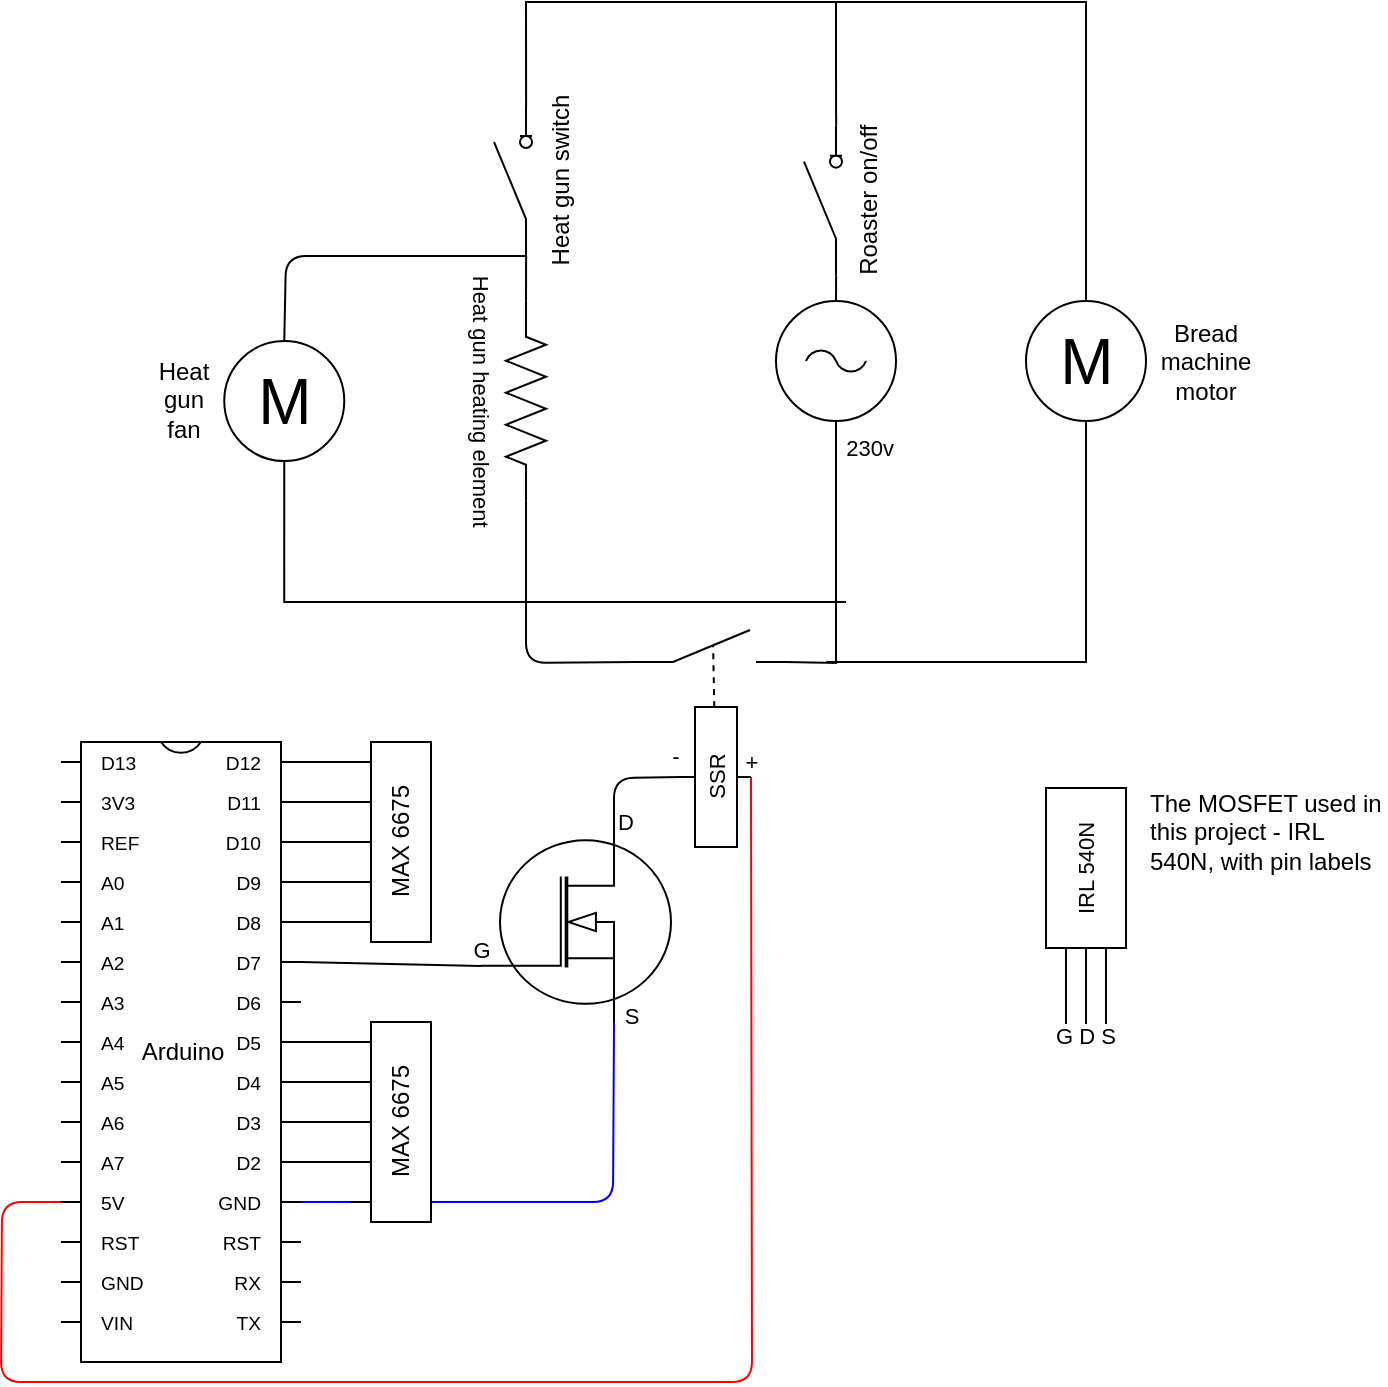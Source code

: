 <mxfile version="12.1.0" type="device" pages="1"><diagram id="M0jLvkhvh299AZz5LMJN" name="Page-1"><mxGraphModel dx="139" dy="1240" grid="1" gridSize="10" guides="1" tooltips="1" connect="1" arrows="1" fold="1" page="1" pageScale="1" pageWidth="826" pageHeight="1169" math="0" shadow="0"><root><mxCell id="0"/><mxCell id="1" parent="0"/><mxCell id="_sq7ASWBBYEvkGENBaiG-1" value="Arduino" style="shadow=0;dashed=0;align=center;fillColor=#ffffff;html=1;strokeWidth=1;shape=mxgraph.electrical.logic_gates.dual_inline_ic;labelNames=D13,3V3,REF,A0,A1,A2,A3,A4,A5,A6,A7,5V,RST,GND,VIN,TX,RX,RST,GND,D2,D3,D4,D5,D6,D7,D8,D9,D10,D11,D12;pinSpacing=20;labelCount=30;pinLabelType=cust;" parent="1" vertex="1"><mxGeometry x="57.5" y="170" width="120" height="310" as="geometry"/></mxCell><mxCell id="_sq7ASWBBYEvkGENBaiG-6" value="" style="verticalLabelPosition=bottom;shadow=0;dashed=0;align=center;fillColor=#ffffff;html=1;verticalAlign=top;strokeWidth=1;shape=mxgraph.electrical.mosfets1.n-channel_mosfet_1;" parent="1" vertex="1"><mxGeometry x="267.5" y="210" width="95" height="100" as="geometry"/></mxCell><mxCell id="_sq7ASWBBYEvkGENBaiG-27" value="" style="endArrow=none;html=1;fontSize=11;exitX=1;exitY=0;exitDx=0;exitDy=230;exitPerimeter=0;entryX=0.7;entryY=1;entryDx=0;entryDy=0;entryPerimeter=0;strokeColor=#0000FF;" parent="1" source="_sq7ASWBBYEvkGENBaiG-1" target="_sq7ASWBBYEvkGENBaiG-6" edge="1"><mxGeometry width="50" height="50" relative="1" as="geometry"><mxPoint x="57.5" y="550" as="sourcePoint"/><mxPoint x="337.5" y="400" as="targetPoint"/><Array as="points"><mxPoint x="333.5" y="400"/></Array></mxGeometry></mxCell><mxCell id="_sq7ASWBBYEvkGENBaiG-20" value="" style="group;direction=west;flipH=0;flipV=0;" parent="1" vertex="1" connectable="0"><mxGeometry x="202.5" y="310" width="40" height="100" as="geometry"/></mxCell><mxCell id="_sq7ASWBBYEvkGENBaiG-21" value="MAX 6675" style="rounded=0;whiteSpace=wrap;html=1;horizontal=0;align=center;" parent="_sq7ASWBBYEvkGENBaiG-20" vertex="1"><mxGeometry x="10" width="30" height="100" as="geometry"/></mxCell><mxCell id="_sq7ASWBBYEvkGENBaiG-22" value="" style="endArrow=none;html=1;" parent="_sq7ASWBBYEvkGENBaiG-20" edge="1"><mxGeometry width="50" height="50" relative="1" as="geometry"><mxPoint y="90" as="sourcePoint"/><mxPoint x="10" y="90" as="targetPoint"/></mxGeometry></mxCell><mxCell id="_sq7ASWBBYEvkGENBaiG-23" value="" style="endArrow=none;html=1;" parent="_sq7ASWBBYEvkGENBaiG-20" edge="1"><mxGeometry width="50" height="50" relative="1" as="geometry"><mxPoint y="70" as="sourcePoint"/><mxPoint x="10" y="70" as="targetPoint"/></mxGeometry></mxCell><mxCell id="_sq7ASWBBYEvkGENBaiG-24" value="" style="endArrow=none;html=1;" parent="_sq7ASWBBYEvkGENBaiG-20" edge="1"><mxGeometry width="50" height="50" relative="1" as="geometry"><mxPoint y="50.0" as="sourcePoint"/><mxPoint x="10" y="50.0" as="targetPoint"/></mxGeometry></mxCell><mxCell id="_sq7ASWBBYEvkGENBaiG-25" value="" style="endArrow=none;html=1;" parent="_sq7ASWBBYEvkGENBaiG-20" edge="1"><mxGeometry width="50" height="50" relative="1" as="geometry"><mxPoint y="30.0" as="sourcePoint"/><mxPoint x="10" y="30.0" as="targetPoint"/></mxGeometry></mxCell><mxCell id="_sq7ASWBBYEvkGENBaiG-26" value="" style="endArrow=none;html=1;" parent="_sq7ASWBBYEvkGENBaiG-20" edge="1"><mxGeometry width="50" height="50" relative="1" as="geometry"><mxPoint y="10.0" as="sourcePoint"/><mxPoint x="10" y="10.0" as="targetPoint"/></mxGeometry></mxCell><mxCell id="_sq7ASWBBYEvkGENBaiG-76" value="" style="endArrow=none;html=1;strokeColor=#000000;fontSize=11;fontColor=#000000;exitX=1;exitY=0;exitDx=0;exitDy=70;exitPerimeter=0;" parent="_sq7ASWBBYEvkGENBaiG-20" edge="1"><mxGeometry width="50" height="50" relative="1" as="geometry"><mxPoint x="-32.5" y="70" as="sourcePoint"/><mxPoint y="70" as="targetPoint"/></mxGeometry></mxCell><mxCell id="_sq7ASWBBYEvkGENBaiG-29" value="" style="endArrow=none;html=1;fontSize=11;entryX=0;entryY=0;entryDx=0;entryDy=230;entryPerimeter=0;fontColor=#FF0000;strokeColor=#FF0000;" parent="1" target="_sq7ASWBBYEvkGENBaiG-1" edge="1"><mxGeometry width="50" height="50" relative="1" as="geometry"><mxPoint x="250" y="490" as="sourcePoint"/><mxPoint x="107.5" y="500" as="targetPoint"/><Array as="points"><mxPoint x="220" y="490"/><mxPoint x="197.5" y="490"/><mxPoint x="27.5" y="490"/><mxPoint x="28" y="400"/></Array></mxGeometry></mxCell><mxCell id="_sq7ASWBBYEvkGENBaiG-19" value="" style="group" parent="1" vertex="1" connectable="0"><mxGeometry x="202.5" y="170" width="40" height="100" as="geometry"/></mxCell><mxCell id="_sq7ASWBBYEvkGENBaiG-9" value="MAX 6675" style="rounded=0;whiteSpace=wrap;html=1;horizontal=0;align=center;" parent="_sq7ASWBBYEvkGENBaiG-19" vertex="1"><mxGeometry x="10" width="30" height="100" as="geometry"/></mxCell><mxCell id="_sq7ASWBBYEvkGENBaiG-10" value="" style="endArrow=none;html=1;" parent="_sq7ASWBBYEvkGENBaiG-19" edge="1"><mxGeometry width="50" height="50" relative="1" as="geometry"><mxPoint y="90" as="sourcePoint"/><mxPoint x="10" y="90" as="targetPoint"/></mxGeometry></mxCell><mxCell id="_sq7ASWBBYEvkGENBaiG-12" value="" style="endArrow=none;html=1;" parent="_sq7ASWBBYEvkGENBaiG-19" edge="1"><mxGeometry width="50" height="50" relative="1" as="geometry"><mxPoint y="70" as="sourcePoint"/><mxPoint x="10" y="70" as="targetPoint"/></mxGeometry></mxCell><mxCell id="_sq7ASWBBYEvkGENBaiG-13" value="" style="endArrow=none;html=1;" parent="_sq7ASWBBYEvkGENBaiG-19" edge="1"><mxGeometry width="50" height="50" relative="1" as="geometry"><mxPoint y="50.0" as="sourcePoint"/><mxPoint x="10" y="50.0" as="targetPoint"/></mxGeometry></mxCell><mxCell id="_sq7ASWBBYEvkGENBaiG-14" value="" style="endArrow=none;html=1;" parent="_sq7ASWBBYEvkGENBaiG-19" edge="1"><mxGeometry width="50" height="50" relative="1" as="geometry"><mxPoint y="30.0" as="sourcePoint"/><mxPoint x="10" y="30.0" as="targetPoint"/></mxGeometry></mxCell><mxCell id="_sq7ASWBBYEvkGENBaiG-15" value="" style="endArrow=none;html=1;" parent="_sq7ASWBBYEvkGENBaiG-19" edge="1"><mxGeometry width="50" height="50" relative="1" as="geometry"><mxPoint y="10.0" as="sourcePoint"/><mxPoint x="10" y="10.0" as="targetPoint"/></mxGeometry></mxCell><mxCell id="_sq7ASWBBYEvkGENBaiG-33" value="" style="endArrow=none;html=1;fontSize=11;exitX=1;exitY=0;exitDx=0;exitDy=170;exitPerimeter=0;" parent="1" source="_sq7ASWBBYEvkGENBaiG-1" edge="1"><mxGeometry width="50" height="50" relative="1" as="geometry"><mxPoint x="27.5" y="560" as="sourcePoint"/><mxPoint x="207.5" y="340" as="targetPoint"/></mxGeometry></mxCell><mxCell id="_sq7ASWBBYEvkGENBaiG-35" value="" style="endArrow=none;html=1;fontSize=11;exitX=1;exitY=0;exitDx=0;exitDy=150;exitPerimeter=0;" parent="1" source="_sq7ASWBBYEvkGENBaiG-1" edge="1"><mxGeometry width="50" height="50" relative="1" as="geometry"><mxPoint x="27.5" y="630" as="sourcePoint"/><mxPoint x="207.5" y="320" as="targetPoint"/></mxGeometry></mxCell><mxCell id="nAN5A21IbzPLfW9n5xh4-4" style="edgeStyle=orthogonalEdgeStyle;rounded=0;orthogonalLoop=1;jettySize=auto;html=1;exitX=0.5;exitY=0;exitDx=0;exitDy=0;exitPerimeter=0;entryX=0;entryY=0.845;entryDx=0;entryDy=0;entryPerimeter=0;endArrow=none;endFill=0;" edge="1" parent="1" source="_sq7ASWBBYEvkGENBaiG-37" target="nAN5A21IbzPLfW9n5xh4-1"><mxGeometry relative="1" as="geometry"/></mxCell><mxCell id="_sq7ASWBBYEvkGENBaiG-37" value="230v" style="pointerEvents=1;verticalLabelPosition=bottom;shadow=0;dashed=0;align=right;fillColor=#ffffff;html=1;verticalAlign=top;strokeWidth=1;shape=mxgraph.electrical.signal_sources.ac_source;fontSize=11;" parent="1" vertex="1"><mxGeometry x="415" y="-50.5" width="60" height="60" as="geometry"/></mxCell><mxCell id="_sq7ASWBBYEvkGENBaiG-39" value="SSR&lt;br&gt;" style="pointerEvents=1;verticalLabelPosition=middle;shadow=0;dashed=0;align=center;fillColor=#ffffff;html=1;verticalAlign=middle;strokeWidth=1;shape=mxgraph.electrical.electro-mechanical.relay_coil;fontSize=11;horizontal=1;labelPosition=center;fontColor=#000000;rotation=-90;" parent="1" vertex="1"><mxGeometry x="350" y="170" width="70" height="35" as="geometry"/></mxCell><mxCell id="_sq7ASWBBYEvkGENBaiG-41" value="" style="pointerEvents=1;verticalLabelPosition=bottom;shadow=0;dashed=0;align=center;fillColor=#ffffff;html=1;verticalAlign=top;strokeWidth=1;shape=mxgraph.electrical.electro-mechanical.make_contact;fontSize=11;" parent="1" vertex="1"><mxGeometry x="345" y="114" width="75" height="16" as="geometry"/></mxCell><mxCell id="_sq7ASWBBYEvkGENBaiG-43" value="" style="endArrow=none;html=1;fontSize=11;exitX=1;exitY=0;exitDx=0;exitDy=10;exitPerimeter=0;" parent="1" source="_sq7ASWBBYEvkGENBaiG-1" edge="1"><mxGeometry width="50" height="50" relative="1" as="geometry"><mxPoint x="30" y="560" as="sourcePoint"/><mxPoint x="210" y="180" as="targetPoint"/></mxGeometry></mxCell><mxCell id="_sq7ASWBBYEvkGENBaiG-44" value="" style="endArrow=none;html=1;fontSize=11;exitX=1;exitY=0;exitDx=0;exitDy=30;exitPerimeter=0;" parent="1" source="_sq7ASWBBYEvkGENBaiG-1" edge="1"><mxGeometry width="50" height="50" relative="1" as="geometry"><mxPoint x="100" y="670" as="sourcePoint"/><mxPoint x="210" y="200" as="targetPoint"/></mxGeometry></mxCell><mxCell id="_sq7ASWBBYEvkGENBaiG-45" value="" style="endArrow=none;html=1;fontSize=11;exitX=1;exitY=0;exitDx=0;exitDy=50;exitPerimeter=0;" parent="1" source="_sq7ASWBBYEvkGENBaiG-1" edge="1"><mxGeometry width="50" height="50" relative="1" as="geometry"><mxPoint x="190" y="610" as="sourcePoint"/><mxPoint x="210" y="220" as="targetPoint"/></mxGeometry></mxCell><mxCell id="_sq7ASWBBYEvkGENBaiG-46" value="" style="endArrow=none;html=1;fontSize=11;entryX=0.5;entryY=0;entryDx=0;entryDy=0;entryPerimeter=0;exitX=0.7;exitY=0;exitDx=0;exitDy=0;exitPerimeter=0;" parent="1" source="_sq7ASWBBYEvkGENBaiG-6" target="_sq7ASWBBYEvkGENBaiG-39" edge="1"><mxGeometry width="50" height="50" relative="1" as="geometry"><mxPoint x="30" y="560" as="sourcePoint"/><mxPoint x="80" y="510" as="targetPoint"/><Array as="points"><mxPoint x="334" y="188"/></Array></mxGeometry></mxCell><mxCell id="_sq7ASWBBYEvkGENBaiG-51" value="" style="endArrow=none;html=1;fontSize=11;fontColor=#000000;entryX=0;entryY=0.72;entryDx=0;entryDy=0;entryPerimeter=0;exitX=1;exitY=0;exitDx=0;exitDy=110;exitPerimeter=0;" parent="1" source="_sq7ASWBBYEvkGENBaiG-1" target="_sq7ASWBBYEvkGENBaiG-6" edge="1"><mxGeometry width="50" height="50" relative="1" as="geometry"><mxPoint x="30" y="630" as="sourcePoint"/><mxPoint x="80" y="580" as="targetPoint"/></mxGeometry></mxCell><mxCell id="_sq7ASWBBYEvkGENBaiG-56" value="&lt;font color=&quot;#000000&quot;&gt;Heat gun heating element&lt;/font&gt;" style="pointerEvents=1;verticalLabelPosition=bottom;shadow=0;dashed=0;align=center;fillColor=#ffffff;html=1;verticalAlign=top;strokeWidth=1;shape=mxgraph.electrical.resistors.resistor_2;fontSize=11;fontColor=#FF0000;rotation=90;" parent="1" vertex="1"><mxGeometry x="240" y="-10.643" width="100" height="20" as="geometry"/></mxCell><mxCell id="_sq7ASWBBYEvkGENBaiG-57" value="" style="endArrow=none;html=1;strokeColor=#000000;fontSize=11;fontColor=#FF0000;entryX=0.5;entryY=1;entryDx=0;entryDy=0;entryPerimeter=0;exitX=1;exitY=1;exitDx=0;exitDy=0;exitPerimeter=0;rounded=0;" parent="1" source="_sq7ASWBBYEvkGENBaiG-41" target="_sq7ASWBBYEvkGENBaiG-37" edge="1"><mxGeometry width="50" height="50" relative="1" as="geometry"><mxPoint x="-30" y="559.5" as="sourcePoint"/><mxPoint x="20" y="509.5" as="targetPoint"/><Array as="points"><mxPoint x="445" y="130.5"/></Array></mxGeometry></mxCell><mxCell id="_sq7ASWBBYEvkGENBaiG-58" value="" style="endArrow=none;html=1;strokeColor=#000000;fontSize=11;fontColor=#FF0000;rounded=0;exitX=1;exitY=0.845;exitDx=0;exitDy=0;exitPerimeter=0;" parent="1" source="nAN5A21IbzPLfW9n5xh4-6" edge="1"><mxGeometry width="50" height="50" relative="1" as="geometry"><mxPoint x="290" y="-150" as="sourcePoint"/><mxPoint x="445" y="-167.5" as="targetPoint"/><Array as="points"><mxPoint x="290" y="-200"/><mxPoint x="445" y="-200"/></Array></mxGeometry></mxCell><mxCell id="_sq7ASWBBYEvkGENBaiG-59" value="" style="endArrow=none;html=1;strokeColor=#000000;fontSize=11;fontColor=#FF0000;entryX=1;entryY=0.5;entryDx=0;entryDy=0;entryPerimeter=0;exitX=0;exitY=1;exitDx=0;exitDy=0;exitPerimeter=0;" parent="1" source="_sq7ASWBBYEvkGENBaiG-41" target="_sq7ASWBBYEvkGENBaiG-56" edge="1"><mxGeometry width="50" height="50" relative="1" as="geometry"><mxPoint x="-30" y="559.5" as="sourcePoint"/><mxPoint x="20" y="509.5" as="targetPoint"/><Array as="points"><mxPoint x="290" y="130.5"/></Array></mxGeometry></mxCell><mxCell id="_sq7ASWBBYEvkGENBaiG-61" value="" style="endArrow=none;dashed=1;html=1;strokeColor=#000000;fontSize=11;fontColor=#FF0000;entryX=0.514;entryY=0.482;entryDx=0;entryDy=0;entryPerimeter=0;exitX=0.999;exitY=0.476;exitDx=0;exitDy=0;exitPerimeter=0;" parent="1" source="_sq7ASWBBYEvkGENBaiG-39" target="_sq7ASWBBYEvkGENBaiG-41" edge="1"><mxGeometry width="50" height="50" relative="1" as="geometry"><mxPoint x="190" y="130" as="sourcePoint"/><mxPoint x="240" y="80" as="targetPoint"/></mxGeometry></mxCell><mxCell id="_sq7ASWBBYEvkGENBaiG-62" value="" style="endArrow=none;html=1;strokeColor=#FF0000;fontSize=11;fontColor=#FF0000;entryX=0.5;entryY=1;entryDx=0;entryDy=0;entryPerimeter=0;" parent="1" target="_sq7ASWBBYEvkGENBaiG-39" edge="1"><mxGeometry width="50" height="50" relative="1" as="geometry"><mxPoint x="190" y="490" as="sourcePoint"/><mxPoint x="80" y="510" as="targetPoint"/><Array as="points"><mxPoint x="403" y="490"/></Array></mxGeometry></mxCell><mxCell id="_sq7ASWBBYEvkGENBaiG-63" value="+" style="text;html=1;strokeColor=none;fillColor=none;align=center;verticalAlign=middle;whiteSpace=wrap;rounded=0;fontSize=11;fontColor=#000000;" parent="1" vertex="1"><mxGeometry x="382.5" y="170" width="40" height="20" as="geometry"/></mxCell><mxCell id="_sq7ASWBBYEvkGENBaiG-64" value="&lt;font color=&quot;#000000&quot;&gt;IRL 540N&lt;/font&gt;" style="rounded=0;whiteSpace=wrap;html=1;fontSize=11;fontColor=#FF0000;align=center;horizontal=0;flipH=0;flipV=0;direction=west;" parent="1" vertex="1"><mxGeometry x="550" y="193" width="40" height="80" as="geometry"/></mxCell><mxCell id="_sq7ASWBBYEvkGENBaiG-65" value="" style="endArrow=none;html=1;strokeColor=#000000;fontSize=11;fontColor=#FF0000;entryX=0.75;entryY=0;entryDx=0;entryDy=0;" parent="1" target="_sq7ASWBBYEvkGENBaiG-64" edge="1"><mxGeometry width="50" height="50" relative="1" as="geometry"><mxPoint x="560" y="311" as="sourcePoint"/><mxPoint x="575" y="301" as="targetPoint"/></mxGeometry></mxCell><mxCell id="_sq7ASWBBYEvkGENBaiG-66" value="" style="endArrow=none;html=1;strokeColor=#000000;fontSize=11;fontColor=#FF0000;entryX=0.5;entryY=0;entryDx=0;entryDy=0;" parent="1" target="_sq7ASWBBYEvkGENBaiG-64" edge="1"><mxGeometry width="50" height="50" relative="1" as="geometry"><mxPoint x="570" y="311" as="sourcePoint"/><mxPoint x="569.5" y="281" as="targetPoint"/></mxGeometry></mxCell><mxCell id="_sq7ASWBBYEvkGENBaiG-67" value="" style="endArrow=none;html=1;strokeColor=#000000;fontSize=11;fontColor=#FF0000;entryX=0.25;entryY=0;entryDx=0;entryDy=0;" parent="1" target="_sq7ASWBBYEvkGENBaiG-64" edge="1"><mxGeometry width="50" height="50" relative="1" as="geometry"><mxPoint x="580" y="311" as="sourcePoint"/><mxPoint x="580" y="293" as="targetPoint"/></mxGeometry></mxCell><mxCell id="_sq7ASWBBYEvkGENBaiG-68" value="S" style="text;html=1;strokeColor=none;fillColor=none;align=center;verticalAlign=middle;whiteSpace=wrap;rounded=0;fontSize=11;fontColor=#000000;" parent="1" vertex="1"><mxGeometry x="322.5" y="297.333" width="40" height="20" as="geometry"/></mxCell><mxCell id="_sq7ASWBBYEvkGENBaiG-69" value="G D S" style="text;html=1;strokeColor=none;fillColor=none;align=center;verticalAlign=middle;whiteSpace=wrap;rounded=0;fontSize=11;fontColor=#000000;" parent="1" vertex="1"><mxGeometry x="550" y="306.833" width="40" height="20" as="geometry"/></mxCell><mxCell id="_sq7ASWBBYEvkGENBaiG-70" value="G" style="text;html=1;strokeColor=none;fillColor=none;align=center;verticalAlign=middle;whiteSpace=wrap;rounded=0;fontSize=11;fontColor=#000000;" parent="1" vertex="1"><mxGeometry x="247.5" y="264" width="40" height="20" as="geometry"/></mxCell><mxCell id="_sq7ASWBBYEvkGENBaiG-71" value="D" style="text;html=1;strokeColor=none;fillColor=none;align=center;verticalAlign=middle;whiteSpace=wrap;rounded=0;fontSize=11;fontColor=#000000;" parent="1" vertex="1"><mxGeometry x="320" y="200" width="40" height="20" as="geometry"/></mxCell><mxCell id="_sq7ASWBBYEvkGENBaiG-72" value="-" style="text;html=1;strokeColor=none;fillColor=none;align=center;verticalAlign=middle;whiteSpace=wrap;rounded=0;fontSize=11;fontColor=#000000;" parent="1" vertex="1"><mxGeometry x="345" y="167.333" width="40" height="20" as="geometry"/></mxCell><mxCell id="_sq7ASWBBYEvkGENBaiG-73" value="" style="endArrow=none;html=1;strokeColor=#000000;fontSize=11;fontColor=#000000;exitX=1;exitY=0;exitDx=0;exitDy=70;exitPerimeter=0;" parent="1" source="_sq7ASWBBYEvkGENBaiG-1" edge="1"><mxGeometry width="50" height="50" relative="1" as="geometry"><mxPoint x="177.5" y="241" as="sourcePoint"/><mxPoint x="210" y="240" as="targetPoint"/></mxGeometry></mxCell><mxCell id="_sq7ASWBBYEvkGENBaiG-74" value="" style="endArrow=none;html=1;strokeColor=#000000;fontSize=11;fontColor=#000000;exitX=1;exitY=0;exitDx=0;exitDy=70;exitPerimeter=0;" parent="1" edge="1"><mxGeometry width="50" height="50" relative="1" as="geometry"><mxPoint x="174.5" y="260" as="sourcePoint"/><mxPoint x="207" y="260" as="targetPoint"/></mxGeometry></mxCell><mxCell id="_sq7ASWBBYEvkGENBaiG-75" value="" style="endArrow=none;html=1;strokeColor=#000000;fontSize=11;fontColor=#000000;exitX=1;exitY=0;exitDx=0;exitDy=70;exitPerimeter=0;" parent="1" edge="1"><mxGeometry width="50" height="50" relative="1" as="geometry"><mxPoint x="170" y="360" as="sourcePoint"/><mxPoint x="202.5" y="360" as="targetPoint"/></mxGeometry></mxCell><mxCell id="nAN5A21IbzPLfW9n5xh4-5" style="edgeStyle=orthogonalEdgeStyle;rounded=0;orthogonalLoop=1;jettySize=auto;html=1;exitX=1;exitY=0.845;exitDx=0;exitDy=0;exitPerimeter=0;endArrow=none;endFill=0;" edge="1" parent="1" source="nAN5A21IbzPLfW9n5xh4-1"><mxGeometry relative="1" as="geometry"><mxPoint x="445" y="-170" as="targetPoint"/></mxGeometry></mxCell><mxCell id="nAN5A21IbzPLfW9n5xh4-1" value="Roaster on/off" style="pointerEvents=1;verticalLabelPosition=bottom;shadow=0;dashed=0;align=center;fillColor=#ffffff;html=1;verticalAlign=top;strokeWidth=1;shape=mxgraph.electrical.electro-mechanical.switch_disconnector;rotation=-90;" vertex="1" parent="1"><mxGeometry x="401" y="-110.173" width="75" height="19" as="geometry"/></mxCell><mxCell id="nAN5A21IbzPLfW9n5xh4-3" value="M" style="verticalLabelPosition=middle;shadow=0;dashed=0;align=center;fillColor=#ffffff;html=1;verticalAlign=middle;strokeWidth=1;shape=ellipse;fontSize=32;fontColor=#000000;perimeter=ellipsePerimeter;" vertex="1" parent="1"><mxGeometry x="540" y="-50.5" width="60" height="60" as="geometry"/></mxCell><mxCell id="nAN5A21IbzPLfW9n5xh4-6" value="Heat gun switch" style="pointerEvents=1;verticalLabelPosition=bottom;shadow=0;dashed=0;align=center;fillColor=#ffffff;html=1;verticalAlign=top;strokeWidth=1;shape=mxgraph.electrical.electro-mechanical.switch_disconnector;rotation=-90;" vertex="1" parent="1"><mxGeometry x="246" y="-120" width="75" height="19" as="geometry"/></mxCell><mxCell id="nAN5A21IbzPLfW9n5xh4-7" value="" style="endArrow=none;html=1;rounded=0;entryX=0.5;entryY=0;entryDx=0;entryDy=0;" edge="1" parent="1" target="nAN5A21IbzPLfW9n5xh4-3"><mxGeometry width="50" height="50" relative="1" as="geometry"><mxPoint x="445" y="-200" as="sourcePoint"/><mxPoint x="600" y="-200" as="targetPoint"/><Array as="points"><mxPoint x="570" y="-200"/></Array></mxGeometry></mxCell><mxCell id="nAN5A21IbzPLfW9n5xh4-9" value="Bread machine motor" style="text;html=1;strokeColor=none;fillColor=none;align=center;verticalAlign=middle;whiteSpace=wrap;rounded=0;" vertex="1" parent="1"><mxGeometry x="610" y="-30.5" width="40" height="20" as="geometry"/></mxCell><mxCell id="nAN5A21IbzPLfW9n5xh4-10" value="" style="endArrow=none;html=1;entryX=0.5;entryY=1;entryDx=0;entryDy=0;rounded=0;" edge="1" parent="1" target="nAN5A21IbzPLfW9n5xh4-3"><mxGeometry width="50" height="50" relative="1" as="geometry"><mxPoint x="440" y="130" as="sourcePoint"/><mxPoint x="580" y="60" as="targetPoint"/><Array as="points"><mxPoint x="570" y="130"/></Array></mxGeometry></mxCell><mxCell id="nAN5A21IbzPLfW9n5xh4-12" value="The MOSFET used in this project - IRL 540N, with pin labels" style="text;html=1;strokeColor=none;fillColor=none;align=left;verticalAlign=middle;whiteSpace=wrap;rounded=0;" vertex="1" parent="1"><mxGeometry x="600" y="190" width="120" height="50" as="geometry"/></mxCell><mxCell id="nAN5A21IbzPLfW9n5xh4-17" style="edgeStyle=orthogonalEdgeStyle;rounded=0;orthogonalLoop=1;jettySize=auto;html=1;exitX=0.5;exitY=1;exitDx=0;exitDy=0;endArrow=none;endFill=0;" edge="1" parent="1" source="nAN5A21IbzPLfW9n5xh4-13"><mxGeometry relative="1" as="geometry"><mxPoint x="450" y="100" as="targetPoint"/><Array as="points"><mxPoint x="169" y="100"/></Array></mxGeometry></mxCell><mxCell id="nAN5A21IbzPLfW9n5xh4-13" value="M" style="verticalLabelPosition=middle;shadow=0;dashed=0;align=center;fillColor=#ffffff;html=1;verticalAlign=middle;strokeWidth=1;shape=ellipse;fontSize=32;fontColor=#000000;perimeter=ellipsePerimeter;" vertex="1" parent="1"><mxGeometry x="139.134" y="-30.5" width="60" height="60" as="geometry"/></mxCell><mxCell id="nAN5A21IbzPLfW9n5xh4-14" value="" style="endArrow=none;html=1;entryX=0;entryY=0.845;entryDx=0;entryDy=0;entryPerimeter=0;exitX=0;exitY=0.5;exitDx=0;exitDy=0;exitPerimeter=0;" edge="1" parent="1" source="_sq7ASWBBYEvkGENBaiG-56" target="nAN5A21IbzPLfW9n5xh4-6"><mxGeometry width="50" height="50" relative="1" as="geometry"><mxPoint x="200" y="-30" as="sourcePoint"/><mxPoint x="250" y="-80" as="targetPoint"/></mxGeometry></mxCell><mxCell id="nAN5A21IbzPLfW9n5xh4-15" value="" style="endArrow=none;html=1;entryX=0;entryY=0.845;entryDx=0;entryDy=0;entryPerimeter=0;exitX=0.5;exitY=0;exitDx=0;exitDy=0;" edge="1" parent="1" source="nAN5A21IbzPLfW9n5xh4-13" target="nAN5A21IbzPLfW9n5xh4-6"><mxGeometry width="50" height="50" relative="1" as="geometry"><mxPoint x="160" y="-73" as="sourcePoint"/><mxPoint x="160" y="-50" as="targetPoint"/><Array as="points"><mxPoint x="170" y="-73"/></Array></mxGeometry></mxCell><mxCell id="nAN5A21IbzPLfW9n5xh4-16" value="Heat gun fan" style="text;html=1;strokeColor=none;fillColor=none;align=center;verticalAlign=middle;whiteSpace=wrap;rounded=0;" vertex="1" parent="1"><mxGeometry x="99" y="-11" width="40" height="20" as="geometry"/></mxCell></root></mxGraphModel></diagram></mxfile>